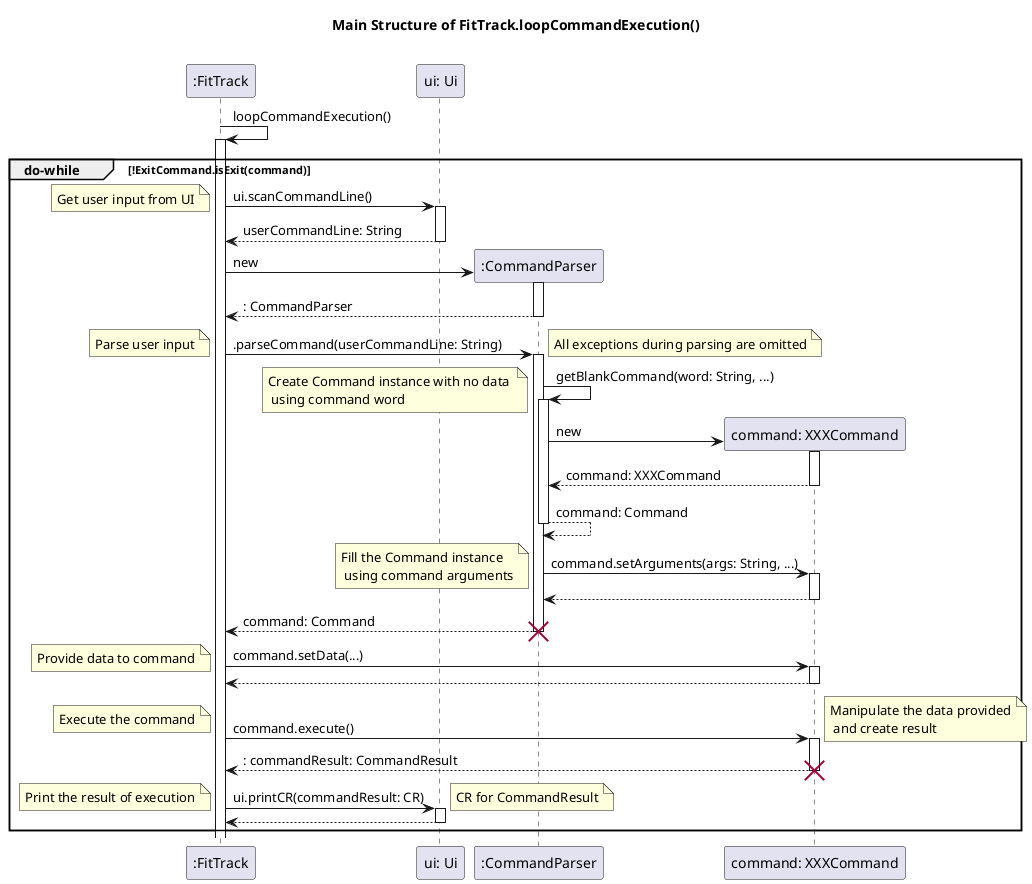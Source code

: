 @startuml
title Main Structure of FitTrack.loopCommandExecution()\n

participant ":FitTrack" as main
participant "ui: Ui" as ui
participant ":CommandParser" as parser
participant "command: XXXCommand" as cmd

main -> main ++: loopCommandExecution()

group do-while [!ExitCommand.isExit(command)]
    main -> ui ++: ui.scanCommandLine()
    note left: Get user input from UI
    return userCommandLine: String

    create parser
    main -> parser ++: new
    return : CommandParser


    main -> parser ++: .parseCommand(userCommandLine: String)
    note left: Parse user input
    note right: All exceptions during parsing are omitted

    parser -> parser ++: getBlankCommand(word: String, ...)
    note left: Create Command instance with no data \n using command word
    create cmd
    parser -> cmd ++: new
    return command: XXXCommand
    return command: Command

    parser -> cmd ++: command.setArguments(args: String, ...)
    note left: Fill the Command instance \n using command arguments
    return

    return command: Command
    destroy parser


    main -> cmd ++: command.setData(...)
    note left: Provide data to command
    return

    main -> cmd ++: command.execute()
    note left: Execute the command
    note right: Manipulate the data provided\n and create result
    return: commandResult: CommandResult
    destroy cmd

    main -> ui ++: ui.printCR(commandResult: CR)
    note left: Print the result of execution
    note right: CR for CommandResult
    return
end


@enduml